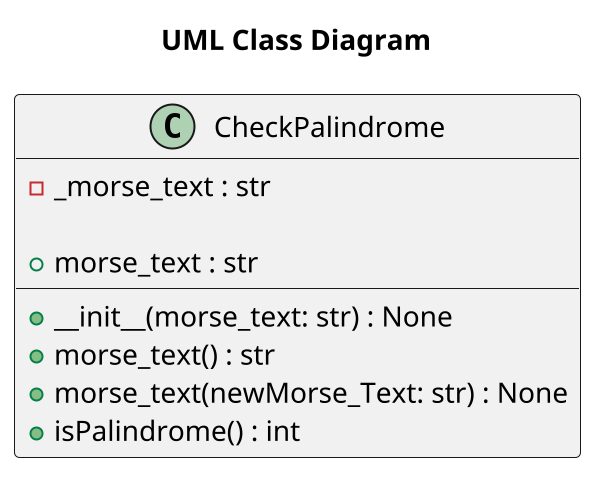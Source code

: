 @startuml
scale 2
title "UML Class Diagram"
class CheckPalindrome {
    -_morse_text : str

    +__init__(morse_text: str) : None
    +morse_text : str
	+morse_text() : str
    +morse_text(newMorse_Text: str) : None
	+isPalindrome() : int
}
@enduml